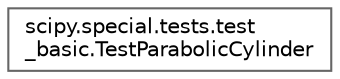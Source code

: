 digraph "Graphical Class Hierarchy"
{
 // LATEX_PDF_SIZE
  bgcolor="transparent";
  edge [fontname=Helvetica,fontsize=10,labelfontname=Helvetica,labelfontsize=10];
  node [fontname=Helvetica,fontsize=10,shape=box,height=0.2,width=0.4];
  rankdir="LR";
  Node0 [id="Node000000",label="scipy.special.tests.test\l_basic.TestParabolicCylinder",height=0.2,width=0.4,color="grey40", fillcolor="white", style="filled",URL="$db/d44/classscipy_1_1special_1_1tests_1_1test__basic_1_1TestParabolicCylinder.html",tooltip=" "];
}
